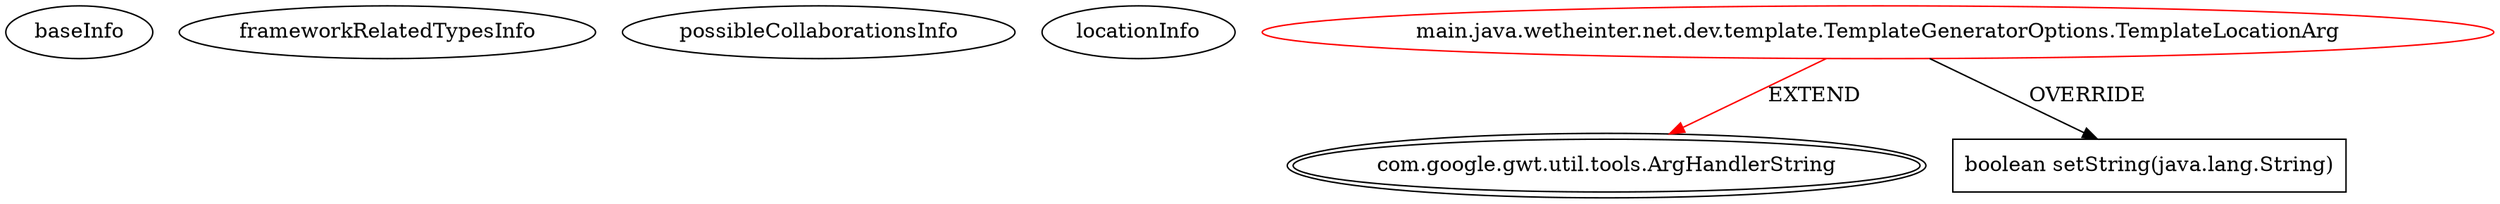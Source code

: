 digraph {
baseInfo[graphId=475,category="extension_graph",isAnonymous=false,possibleRelation=false]
frameworkRelatedTypesInfo[0="com.google.gwt.util.tools.ArgHandlerString"]
possibleCollaborationsInfo[]
locationInfo[projectName="WeTheInternet-xapi-template",filePath="/WeTheInternet-xapi-template/xapi-template-master/src/main/java/wetheinter/net/dev/template/TemplateGeneratorOptions.java",contextSignature="TemplateLocationArg",graphId="475"]
0[label="main.java.wetheinter.net.dev.template.TemplateGeneratorOptions.TemplateLocationArg",vertexType="ROOT_CLIENT_CLASS_DECLARATION",isFrameworkType=false,color=red]
1[label="com.google.gwt.util.tools.ArgHandlerString",vertexType="FRAMEWORK_CLASS_TYPE",isFrameworkType=true,peripheries=2]
2[label="boolean setString(java.lang.String)",vertexType="OVERRIDING_METHOD_DECLARATION",isFrameworkType=false,shape=box]
0->1[label="EXTEND",color=red]
0->2[label="OVERRIDE"]
}
